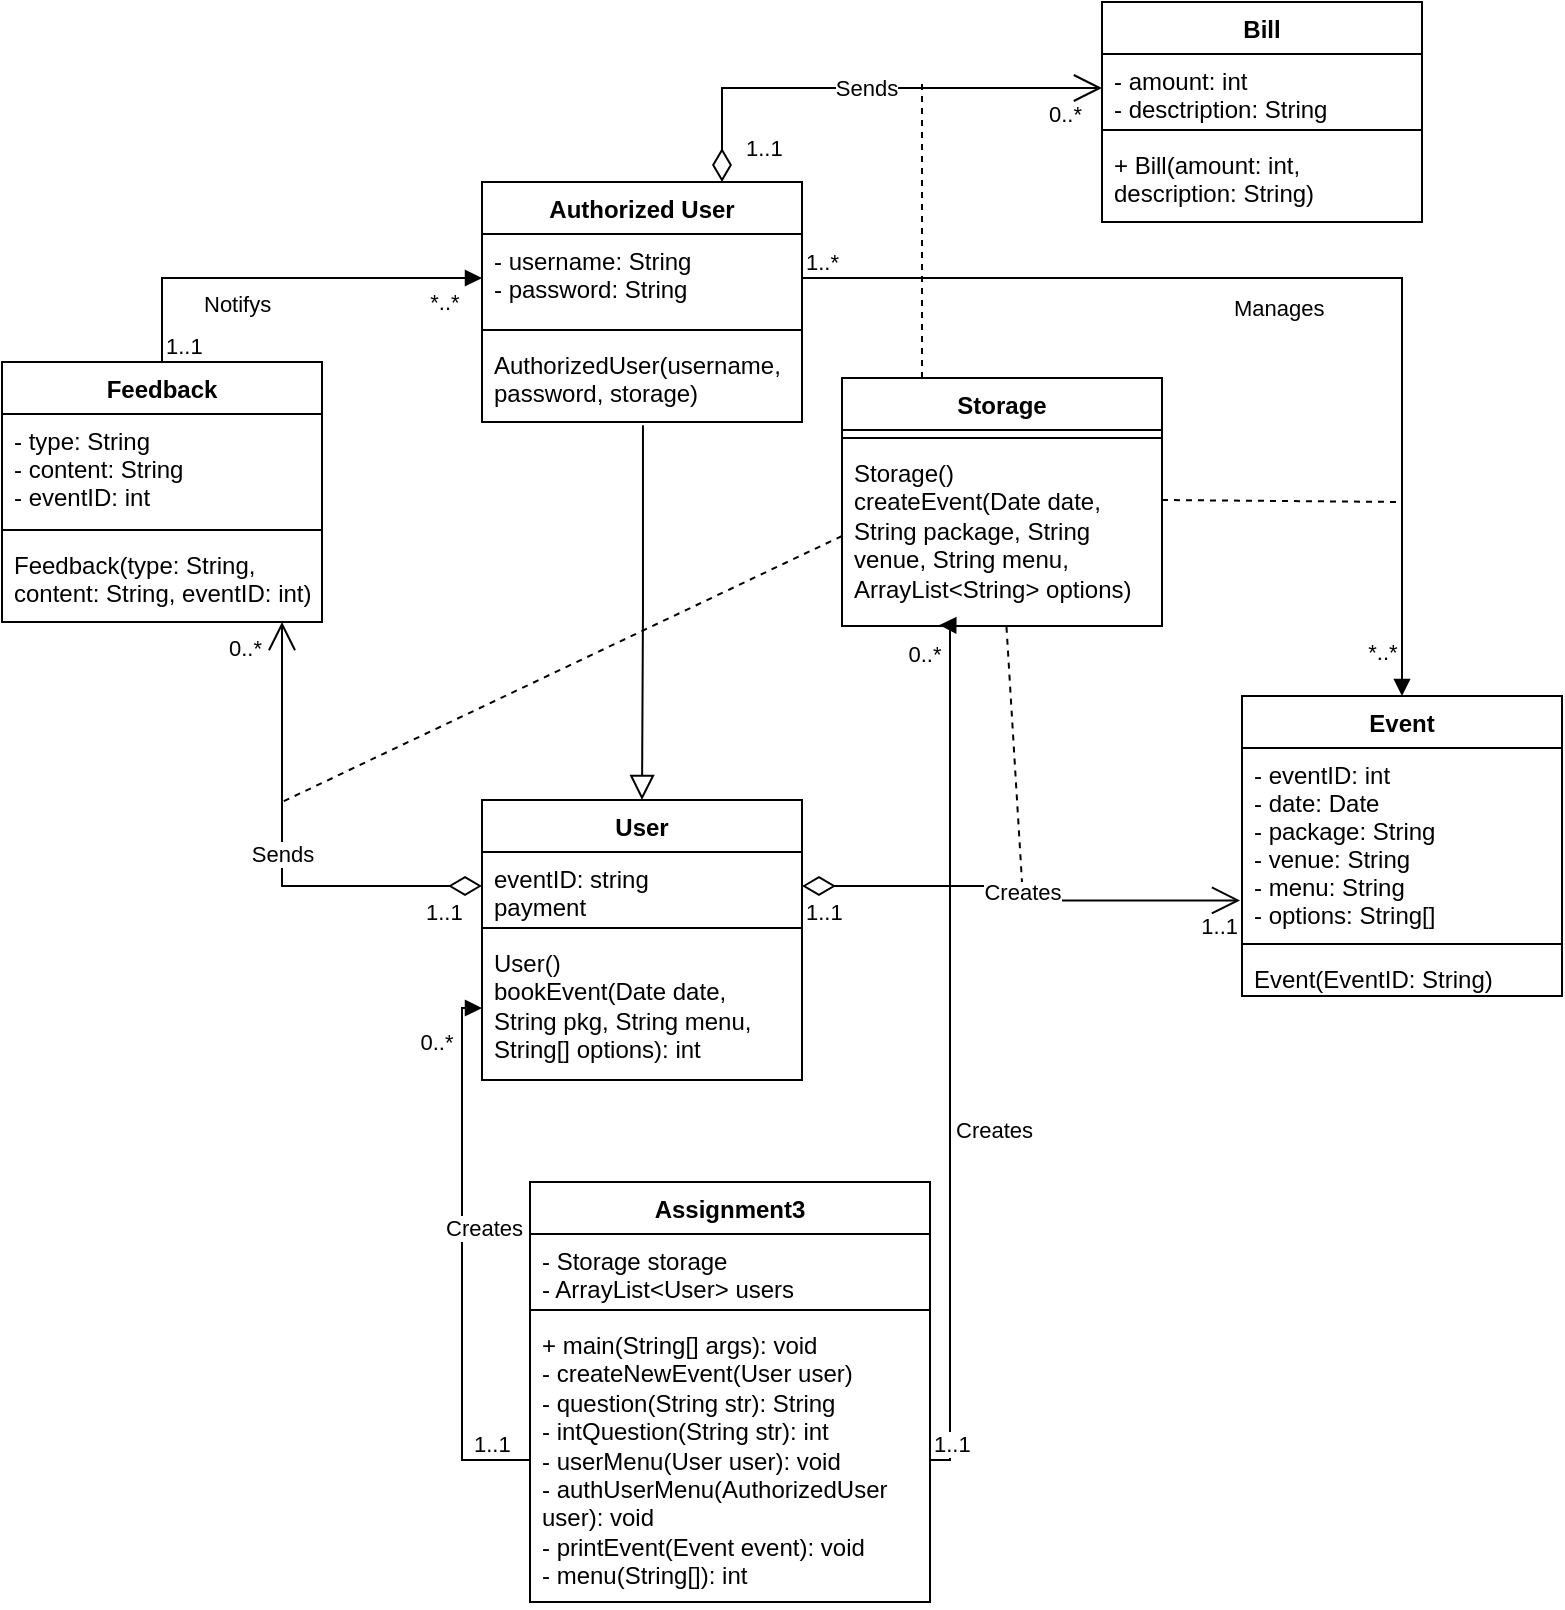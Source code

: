 <mxfile version="20.3.0" type="device"><diagram id="C5RBs43oDa-KdzZeNtuy" name="Page-1"><mxGraphModel dx="2192" dy="698" grid="1" gridSize="10" guides="1" tooltips="1" connect="1" arrows="1" fold="1" page="1" pageScale="1" pageWidth="827" pageHeight="1169" math="0" shadow="0"><root><mxCell id="WIyWlLk6GJQsqaUBKTNV-0"/><mxCell id="WIyWlLk6GJQsqaUBKTNV-1" parent="WIyWlLk6GJQsqaUBKTNV-0"/><mxCell id="W-DZb07lKGZ2bRrWvfCs-0" value="User" style="swimlane;fontStyle=1;align=center;verticalAlign=top;childLayout=stackLayout;horizontal=1;startSize=26;horizontalStack=0;resizeParent=1;resizeParentMax=0;resizeLast=0;collapsible=1;marginBottom=0;" parent="WIyWlLk6GJQsqaUBKTNV-1" vertex="1"><mxGeometry x="190" y="399" width="160" height="140" as="geometry"/></mxCell><mxCell id="W-DZb07lKGZ2bRrWvfCs-1" value="eventID: string&#10;payment" style="text;strokeColor=none;fillColor=none;align=left;verticalAlign=top;spacingLeft=4;spacingRight=4;overflow=hidden;rotatable=0;points=[[0,0.5],[1,0.5]];portConstraint=eastwest;" parent="W-DZb07lKGZ2bRrWvfCs-0" vertex="1"><mxGeometry y="26" width="160" height="34" as="geometry"/></mxCell><mxCell id="W-DZb07lKGZ2bRrWvfCs-2" value="" style="line;strokeWidth=1;fillColor=none;align=left;verticalAlign=middle;spacingTop=-1;spacingLeft=3;spacingRight=3;rotatable=0;labelPosition=right;points=[];portConstraint=eastwest;strokeColor=inherit;" parent="W-DZb07lKGZ2bRrWvfCs-0" vertex="1"><mxGeometry y="60" width="160" height="8" as="geometry"/></mxCell><mxCell id="W-DZb07lKGZ2bRrWvfCs-3" value="User()&#10;bookEvent(Date date, String pkg, String menu, String[] options): int" style="text;strokeColor=none;fillColor=none;align=left;verticalAlign=top;spacingLeft=4;spacingRight=4;overflow=hidden;rotatable=0;points=[[0,0.5],[1,0.5]];portConstraint=eastwest;whiteSpace=wrap;" parent="W-DZb07lKGZ2bRrWvfCs-0" vertex="1"><mxGeometry y="68" width="160" height="72" as="geometry"/></mxCell><mxCell id="W-DZb07lKGZ2bRrWvfCs-4" value="Authorized User" style="swimlane;fontStyle=1;align=center;verticalAlign=top;childLayout=stackLayout;horizontal=1;startSize=26;horizontalStack=0;resizeParent=1;resizeParentMax=0;resizeLast=0;collapsible=1;marginBottom=0;" parent="WIyWlLk6GJQsqaUBKTNV-1" vertex="1"><mxGeometry x="190" y="90" width="160" height="120" as="geometry"/></mxCell><mxCell id="W-DZb07lKGZ2bRrWvfCs-5" value="- username: String&#10;- password: String" style="text;strokeColor=none;fillColor=none;align=left;verticalAlign=top;spacingLeft=4;spacingRight=4;overflow=hidden;rotatable=0;points=[[0,0.5],[1,0.5]];portConstraint=eastwest;" parent="W-DZb07lKGZ2bRrWvfCs-4" vertex="1"><mxGeometry y="26" width="160" height="44" as="geometry"/></mxCell><mxCell id="W-DZb07lKGZ2bRrWvfCs-6" value="" style="line;strokeWidth=1;fillColor=none;align=left;verticalAlign=middle;spacingTop=-1;spacingLeft=3;spacingRight=3;rotatable=0;labelPosition=right;points=[];portConstraint=eastwest;strokeColor=inherit;" parent="W-DZb07lKGZ2bRrWvfCs-4" vertex="1"><mxGeometry y="70" width="160" height="8" as="geometry"/></mxCell><mxCell id="W-DZb07lKGZ2bRrWvfCs-7" value="AuthorizedUser(username, password, storage)" style="text;strokeColor=none;fillColor=none;align=left;verticalAlign=top;spacingLeft=4;spacingRight=4;overflow=hidden;rotatable=0;points=[[0,0.5],[1,0.5]];portConstraint=eastwest;whiteSpace=wrap;" parent="W-DZb07lKGZ2bRrWvfCs-4" vertex="1"><mxGeometry y="78" width="160" height="42" as="geometry"/></mxCell><mxCell id="W-DZb07lKGZ2bRrWvfCs-9" value="Event" style="swimlane;fontStyle=1;align=center;verticalAlign=top;childLayout=stackLayout;horizontal=1;startSize=26;horizontalStack=0;resizeParent=1;resizeParentMax=0;resizeLast=0;collapsible=1;marginBottom=0;" parent="WIyWlLk6GJQsqaUBKTNV-1" vertex="1"><mxGeometry x="570" y="347" width="160" height="150" as="geometry"/></mxCell><mxCell id="W-DZb07lKGZ2bRrWvfCs-10" value="- eventID: int&#10;- date: Date&#10;- package: String&#10;- venue: String&#10;- menu: String&#10;- options: String[]" style="text;strokeColor=none;fillColor=none;align=left;verticalAlign=top;spacingLeft=4;spacingRight=4;overflow=hidden;rotatable=0;points=[[0,0.5],[1,0.5]];portConstraint=eastwest;" parent="W-DZb07lKGZ2bRrWvfCs-9" vertex="1"><mxGeometry y="26" width="160" height="94" as="geometry"/></mxCell><mxCell id="W-DZb07lKGZ2bRrWvfCs-11" value="" style="line;strokeWidth=1;fillColor=none;align=left;verticalAlign=middle;spacingTop=-1;spacingLeft=3;spacingRight=3;rotatable=0;labelPosition=right;points=[];portConstraint=eastwest;strokeColor=inherit;" parent="W-DZb07lKGZ2bRrWvfCs-9" vertex="1"><mxGeometry y="120" width="160" height="8" as="geometry"/></mxCell><mxCell id="W-DZb07lKGZ2bRrWvfCs-12" value="Event(EventID: String)" style="text;strokeColor=none;fillColor=none;align=left;verticalAlign=top;spacingLeft=4;spacingRight=4;overflow=hidden;rotatable=0;points=[[0,0.5],[1,0.5]];portConstraint=eastwest;" parent="W-DZb07lKGZ2bRrWvfCs-9" vertex="1"><mxGeometry y="128" width="160" height="22" as="geometry"/></mxCell><mxCell id="W-DZb07lKGZ2bRrWvfCs-13" value="Creates" style="endArrow=open;html=1;endSize=12;startArrow=diamondThin;startSize=14;startFill=0;edgeStyle=orthogonalEdgeStyle;rounded=0;exitX=1;exitY=0.5;exitDx=0;exitDy=0;entryX=-0.006;entryY=0.811;entryDx=0;entryDy=0;entryPerimeter=0;" parent="WIyWlLk6GJQsqaUBKTNV-1" source="W-DZb07lKGZ2bRrWvfCs-1" target="W-DZb07lKGZ2bRrWvfCs-10" edge="1"><mxGeometry relative="1" as="geometry"><mxPoint x="380" y="470" as="sourcePoint"/><mxPoint x="540" y="470" as="targetPoint"/></mxGeometry></mxCell><mxCell id="W-DZb07lKGZ2bRrWvfCs-14" value="1..1" style="edgeLabel;resizable=0;html=1;align=left;verticalAlign=top;" parent="W-DZb07lKGZ2bRrWvfCs-13" connectable="0" vertex="1"><mxGeometry x="-1" relative="1" as="geometry"/></mxCell><mxCell id="W-DZb07lKGZ2bRrWvfCs-15" value="1..1" style="edgeLabel;resizable=0;html=1;align=right;verticalAlign=top;" parent="W-DZb07lKGZ2bRrWvfCs-13" connectable="0" vertex="1"><mxGeometry x="1" relative="1" as="geometry"/></mxCell><mxCell id="W-DZb07lKGZ2bRrWvfCs-16" value="" style="endArrow=block;endSize=10;endFill=0;shadow=0;strokeWidth=1;rounded=0;edgeStyle=elbowEdgeStyle;elbow=vertical;entryX=0.5;entryY=0;entryDx=0;entryDy=0;exitX=0.503;exitY=1.038;exitDx=0;exitDy=0;exitPerimeter=0;" parent="WIyWlLk6GJQsqaUBKTNV-1" source="W-DZb07lKGZ2bRrWvfCs-7" target="W-DZb07lKGZ2bRrWvfCs-0" edge="1"><mxGeometry width="160" relative="1" as="geometry"><mxPoint x="270" y="230" as="sourcePoint"/><mxPoint x="370" y="180" as="targetPoint"/></mxGeometry></mxCell><mxCell id="W-DZb07lKGZ2bRrWvfCs-20" value="Manages" style="endArrow=block;endFill=1;html=1;edgeStyle=orthogonalEdgeStyle;align=left;verticalAlign=top;rounded=0;exitX=1;exitY=0.5;exitDx=0;exitDy=0;entryX=0.5;entryY=0;entryDx=0;entryDy=0;" parent="WIyWlLk6GJQsqaUBKTNV-1" source="W-DZb07lKGZ2bRrWvfCs-5" target="W-DZb07lKGZ2bRrWvfCs-9" edge="1"><mxGeometry x="-0.159" y="-2" relative="1" as="geometry"><mxPoint x="450" y="230" as="sourcePoint"/><mxPoint x="610" y="230" as="targetPoint"/><mxPoint as="offset"/></mxGeometry></mxCell><mxCell id="W-DZb07lKGZ2bRrWvfCs-21" value="1..*" style="edgeLabel;resizable=0;html=1;align=left;verticalAlign=bottom;" parent="W-DZb07lKGZ2bRrWvfCs-20" connectable="0" vertex="1"><mxGeometry x="-1" relative="1" as="geometry"/></mxCell><mxCell id="W-DZb07lKGZ2bRrWvfCs-22" value="*..*" style="edgeLabel;html=1;align=center;verticalAlign=middle;resizable=0;points=[];" parent="W-DZb07lKGZ2bRrWvfCs-20" vertex="1" connectable="0"><mxGeometry x="0.952" relative="1" as="geometry"><mxPoint x="-10" y="-10" as="offset"/></mxGeometry></mxCell><mxCell id="W-DZb07lKGZ2bRrWvfCs-23" value="Feedback" style="swimlane;fontStyle=1;align=center;verticalAlign=top;childLayout=stackLayout;horizontal=1;startSize=26;horizontalStack=0;resizeParent=1;resizeParentMax=0;resizeLast=0;collapsible=1;marginBottom=0;" parent="WIyWlLk6GJQsqaUBKTNV-1" vertex="1"><mxGeometry x="-50" y="180" width="160" height="130" as="geometry"/></mxCell><mxCell id="W-DZb07lKGZ2bRrWvfCs-24" value="- type: String&#10;- content: String&#10;- eventID: int" style="text;strokeColor=none;fillColor=none;align=left;verticalAlign=top;spacingLeft=4;spacingRight=4;overflow=hidden;rotatable=0;points=[[0,0.5],[1,0.5]];portConstraint=eastwest;" parent="W-DZb07lKGZ2bRrWvfCs-23" vertex="1"><mxGeometry y="26" width="160" height="54" as="geometry"/></mxCell><mxCell id="W-DZb07lKGZ2bRrWvfCs-25" value="" style="line;strokeWidth=1;fillColor=none;align=left;verticalAlign=middle;spacingTop=-1;spacingLeft=3;spacingRight=3;rotatable=0;labelPosition=right;points=[];portConstraint=eastwest;strokeColor=inherit;" parent="W-DZb07lKGZ2bRrWvfCs-23" vertex="1"><mxGeometry y="80" width="160" height="8" as="geometry"/></mxCell><mxCell id="W-DZb07lKGZ2bRrWvfCs-26" value="Feedback(type: String, content: String, eventID: int)" style="text;strokeColor=none;fillColor=none;align=left;verticalAlign=top;spacingLeft=4;spacingRight=4;overflow=hidden;rotatable=0;points=[[0,0.5],[1,0.5]];portConstraint=eastwest;whiteSpace=wrap;" parent="W-DZb07lKGZ2bRrWvfCs-23" vertex="1"><mxGeometry y="88" width="160" height="42" as="geometry"/></mxCell><mxCell id="W-DZb07lKGZ2bRrWvfCs-27" value="Sends" style="endArrow=open;html=1;endSize=12;startArrow=diamondThin;startSize=14;startFill=0;edgeStyle=orthogonalEdgeStyle;rounded=0;exitX=0;exitY=0.5;exitDx=0;exitDy=0;entryX=0.875;entryY=1;entryDx=0;entryDy=0;entryPerimeter=0;" parent="WIyWlLk6GJQsqaUBKTNV-1" source="W-DZb07lKGZ2bRrWvfCs-1" target="W-DZb07lKGZ2bRrWvfCs-26" edge="1"><mxGeometry relative="1" as="geometry"><mxPoint x="-10" y="380" as="sourcePoint"/><mxPoint x="20" y="340" as="targetPoint"/></mxGeometry></mxCell><mxCell id="W-DZb07lKGZ2bRrWvfCs-28" value="1..1" style="edgeLabel;resizable=0;html=1;align=left;verticalAlign=top;" parent="W-DZb07lKGZ2bRrWvfCs-27" connectable="0" vertex="1"><mxGeometry x="-1" relative="1" as="geometry"><mxPoint x="-30" as="offset"/></mxGeometry></mxCell><mxCell id="W-DZb07lKGZ2bRrWvfCs-29" value="0..*" style="edgeLabel;resizable=0;html=1;align=right;verticalAlign=top;" parent="W-DZb07lKGZ2bRrWvfCs-27" connectable="0" vertex="1"><mxGeometry x="1" relative="1" as="geometry"><mxPoint x="-10" as="offset"/></mxGeometry></mxCell><mxCell id="W-DZb07lKGZ2bRrWvfCs-30" value="Notifys" style="endArrow=block;endFill=1;html=1;edgeStyle=orthogonalEdgeStyle;align=left;verticalAlign=top;rounded=0;exitX=0.5;exitY=0;exitDx=0;exitDy=0;entryX=0;entryY=0.5;entryDx=0;entryDy=0;" parent="WIyWlLk6GJQsqaUBKTNV-1" source="W-DZb07lKGZ2bRrWvfCs-23" target="W-DZb07lKGZ2bRrWvfCs-5" edge="1"><mxGeometry x="-0.397" relative="1" as="geometry"><mxPoint y="150" as="sourcePoint"/><mxPoint x="160" y="150" as="targetPoint"/><mxPoint as="offset"/></mxGeometry></mxCell><mxCell id="W-DZb07lKGZ2bRrWvfCs-31" value="1..1" style="edgeLabel;resizable=0;html=1;align=left;verticalAlign=bottom;" parent="W-DZb07lKGZ2bRrWvfCs-30" connectable="0" vertex="1"><mxGeometry x="-1" relative="1" as="geometry"/></mxCell><mxCell id="W-DZb07lKGZ2bRrWvfCs-33" value="*..*" style="edgeLabel;html=1;align=center;verticalAlign=middle;resizable=0;points=[];" parent="W-DZb07lKGZ2bRrWvfCs-30" vertex="1" connectable="0"><mxGeometry x="0.924" y="2" relative="1" as="geometry"><mxPoint x="-12" y="14" as="offset"/></mxGeometry></mxCell><mxCell id="W-DZb07lKGZ2bRrWvfCs-34" value="Bill" style="swimlane;fontStyle=1;align=center;verticalAlign=top;childLayout=stackLayout;horizontal=1;startSize=26;horizontalStack=0;resizeParent=1;resizeParentMax=0;resizeLast=0;collapsible=1;marginBottom=0;" parent="WIyWlLk6GJQsqaUBKTNV-1" vertex="1"><mxGeometry x="500" width="160" height="110" as="geometry"/></mxCell><mxCell id="W-DZb07lKGZ2bRrWvfCs-35" value="- amount: int&#10;- desctription: String" style="text;strokeColor=none;fillColor=none;align=left;verticalAlign=top;spacingLeft=4;spacingRight=4;overflow=hidden;rotatable=0;points=[[0,0.5],[1,0.5]];portConstraint=eastwest;" parent="W-DZb07lKGZ2bRrWvfCs-34" vertex="1"><mxGeometry y="26" width="160" height="34" as="geometry"/></mxCell><mxCell id="W-DZb07lKGZ2bRrWvfCs-36" value="" style="line;strokeWidth=1;fillColor=none;align=left;verticalAlign=middle;spacingTop=-1;spacingLeft=3;spacingRight=3;rotatable=0;labelPosition=right;points=[];portConstraint=eastwest;strokeColor=inherit;" parent="W-DZb07lKGZ2bRrWvfCs-34" vertex="1"><mxGeometry y="60" width="160" height="8" as="geometry"/></mxCell><mxCell id="W-DZb07lKGZ2bRrWvfCs-37" value="+ Bill(amount: int, description: String)" style="text;strokeColor=none;fillColor=none;align=left;verticalAlign=top;spacingLeft=4;spacingRight=4;overflow=hidden;rotatable=0;points=[[0,0.5],[1,0.5]];portConstraint=eastwest;whiteSpace=wrap;" parent="W-DZb07lKGZ2bRrWvfCs-34" vertex="1"><mxGeometry y="68" width="160" height="42" as="geometry"/></mxCell><mxCell id="W-DZb07lKGZ2bRrWvfCs-38" value="Sends" style="endArrow=open;html=1;endSize=12;startArrow=diamondThin;startSize=14;startFill=0;edgeStyle=orthogonalEdgeStyle;rounded=0;exitX=0.75;exitY=0;exitDx=0;exitDy=0;entryX=0;entryY=0.5;entryDx=0;entryDy=0;" parent="WIyWlLk6GJQsqaUBKTNV-1" source="W-DZb07lKGZ2bRrWvfCs-4" target="W-DZb07lKGZ2bRrWvfCs-35" edge="1"><mxGeometry relative="1" as="geometry"><mxPoint x="260" y="20" as="sourcePoint"/><mxPoint x="420" y="20" as="targetPoint"/></mxGeometry></mxCell><mxCell id="W-DZb07lKGZ2bRrWvfCs-39" value="1..1" style="edgeLabel;resizable=0;html=1;align=left;verticalAlign=top;" parent="W-DZb07lKGZ2bRrWvfCs-38" connectable="0" vertex="1"><mxGeometry x="-1" relative="1" as="geometry"><mxPoint x="10" y="-30" as="offset"/></mxGeometry></mxCell><mxCell id="W-DZb07lKGZ2bRrWvfCs-40" value="0..*" style="edgeLabel;resizable=0;html=1;align=right;verticalAlign=top;" parent="W-DZb07lKGZ2bRrWvfCs-38" connectable="0" vertex="1"><mxGeometry x="1" relative="1" as="geometry"><mxPoint x="-10" as="offset"/></mxGeometry></mxCell><mxCell id="oUvNHEb2vGyQtDV0bMKl-0" value="Storage" style="swimlane;fontStyle=1;align=center;verticalAlign=top;childLayout=stackLayout;horizontal=1;startSize=26;horizontalStack=0;resizeParent=1;resizeParentMax=0;resizeLast=0;collapsible=1;marginBottom=0;whiteSpace=wrap;" parent="WIyWlLk6GJQsqaUBKTNV-1" vertex="1"><mxGeometry x="370" y="188" width="160" height="124" as="geometry"/></mxCell><mxCell id="oUvNHEb2vGyQtDV0bMKl-2" value="" style="line;strokeWidth=1;fillColor=none;align=left;verticalAlign=middle;spacingTop=-1;spacingLeft=3;spacingRight=3;rotatable=0;labelPosition=right;points=[];portConstraint=eastwest;strokeColor=inherit;" parent="oUvNHEb2vGyQtDV0bMKl-0" vertex="1"><mxGeometry y="26" width="160" height="8" as="geometry"/></mxCell><mxCell id="oUvNHEb2vGyQtDV0bMKl-3" value="Storage()&#10;createEvent(Date date, String package, String venue, String menu, ArrayList&lt;String&gt; options)" style="text;strokeColor=none;fillColor=none;align=left;verticalAlign=top;spacingLeft=4;spacingRight=4;overflow=hidden;rotatable=0;points=[[0,0.5],[1,0.5]];portConstraint=eastwest;whiteSpace=wrap;" parent="oUvNHEb2vGyQtDV0bMKl-0" vertex="1"><mxGeometry y="34" width="160" height="90" as="geometry"/></mxCell><mxCell id="oUvNHEb2vGyQtDV0bMKl-5" value="" style="endArrow=none;dashed=1;html=1;rounded=0;exitX=0.514;exitY=1.004;exitDx=0;exitDy=0;exitPerimeter=0;" parent="WIyWlLk6GJQsqaUBKTNV-1" source="oUvNHEb2vGyQtDV0bMKl-3" edge="1"><mxGeometry width="50" height="50" relative="1" as="geometry"><mxPoint x="470" y="430" as="sourcePoint"/><mxPoint x="460" y="440" as="targetPoint"/></mxGeometry></mxCell><mxCell id="oUvNHEb2vGyQtDV0bMKl-6" value="" style="endArrow=none;dashed=1;html=1;rounded=0;exitX=1;exitY=0.5;exitDx=0;exitDy=0;" parent="WIyWlLk6GJQsqaUBKTNV-1" edge="1"><mxGeometry width="50" height="50" relative="1" as="geometry"><mxPoint x="530" y="249" as="sourcePoint"/><mxPoint x="650" y="250" as="targetPoint"/></mxGeometry></mxCell><mxCell id="oUvNHEb2vGyQtDV0bMKl-11" value="Assignment3" style="swimlane;fontStyle=1;align=center;verticalAlign=top;childLayout=stackLayout;horizontal=1;startSize=26;horizontalStack=0;resizeParent=1;resizeParentMax=0;resizeLast=0;collapsible=1;marginBottom=0;" parent="WIyWlLk6GJQsqaUBKTNV-1" vertex="1"><mxGeometry x="214" y="590" width="200" height="210" as="geometry"/></mxCell><mxCell id="oUvNHEb2vGyQtDV0bMKl-12" value="- Storage storage&#10;- ArrayList&lt;User&gt; users" style="text;strokeColor=none;fillColor=none;align=left;verticalAlign=top;spacingLeft=4;spacingRight=4;overflow=hidden;rotatable=0;points=[[0,0.5],[1,0.5]];portConstraint=eastwest;" parent="oUvNHEb2vGyQtDV0bMKl-11" vertex="1"><mxGeometry y="26" width="200" height="34" as="geometry"/></mxCell><mxCell id="oUvNHEb2vGyQtDV0bMKl-13" value="" style="line;strokeWidth=1;fillColor=none;align=left;verticalAlign=middle;spacingTop=-1;spacingLeft=3;spacingRight=3;rotatable=0;labelPosition=right;points=[];portConstraint=eastwest;strokeColor=inherit;" parent="oUvNHEb2vGyQtDV0bMKl-11" vertex="1"><mxGeometry y="60" width="200" height="8" as="geometry"/></mxCell><mxCell id="oUvNHEb2vGyQtDV0bMKl-14" value="+ main(String[] args): void&lt;br&gt;- createNewEvent(User user)&lt;br&gt;- question(String str): String&lt;br&gt;- intQuestion(String str): int&lt;br&gt;- userMenu(User user): void&lt;br&gt;- authUserMenu(AuthorizedUser user): void&lt;br&gt;- printEvent(Event event): void&lt;br&gt;- menu(String[]): int" style="text;strokeColor=none;fillColor=none;align=left;verticalAlign=top;spacingLeft=4;spacingRight=4;overflow=hidden;rotatable=0;points=[[0,0.5],[1,0.5]];portConstraint=eastwest;whiteSpace=wrap;html=1;" parent="oUvNHEb2vGyQtDV0bMKl-11" vertex="1"><mxGeometry y="68" width="200" height="142" as="geometry"/></mxCell><mxCell id="oUvNHEb2vGyQtDV0bMKl-16" value="Creates" style="endArrow=block;endFill=1;html=1;edgeStyle=orthogonalEdgeStyle;align=left;verticalAlign=top;rounded=0;exitX=0;exitY=0.5;exitDx=0;exitDy=0;entryX=0;entryY=0.5;entryDx=0;entryDy=0;" parent="WIyWlLk6GJQsqaUBKTNV-1" source="oUvNHEb2vGyQtDV0bMKl-14" target="W-DZb07lKGZ2bRrWvfCs-3" edge="1"><mxGeometry x="0.21" y="10" relative="1" as="geometry"><mxPoint x="170" y="560" as="sourcePoint"/><mxPoint x="330" y="560" as="targetPoint"/><mxPoint as="offset"/></mxGeometry></mxCell><mxCell id="oUvNHEb2vGyQtDV0bMKl-17" value="1..1" style="edgeLabel;resizable=0;html=1;align=left;verticalAlign=bottom;" parent="oUvNHEb2vGyQtDV0bMKl-16" connectable="0" vertex="1"><mxGeometry x="-1" relative="1" as="geometry"><mxPoint x="-30" as="offset"/></mxGeometry></mxCell><mxCell id="oUvNHEb2vGyQtDV0bMKl-18" value="0..*" style="edgeLabel;html=1;align=center;verticalAlign=middle;resizable=0;points=[];" parent="oUvNHEb2vGyQtDV0bMKl-16" vertex="1" connectable="0"><mxGeometry x="0.801" y="-1" relative="1" as="geometry"><mxPoint x="-14" as="offset"/></mxGeometry></mxCell><mxCell id="lrJAyMenneX74aQEh3W3-0" value="" style="endArrow=none;dashed=1;html=1;rounded=0;exitX=0.25;exitY=0;exitDx=0;exitDy=0;" edge="1" parent="WIyWlLk6GJQsqaUBKTNV-1" source="oUvNHEb2vGyQtDV0bMKl-0"><mxGeometry width="50" height="50" relative="1" as="geometry"><mxPoint x="440" y="200" as="sourcePoint"/><mxPoint x="410" y="40" as="targetPoint"/></mxGeometry></mxCell><mxCell id="lrJAyMenneX74aQEh3W3-1" value="" style="endArrow=none;dashed=1;html=1;rounded=0;exitX=0;exitY=0.5;exitDx=0;exitDy=0;" edge="1" parent="WIyWlLk6GJQsqaUBKTNV-1" source="oUvNHEb2vGyQtDV0bMKl-3"><mxGeometry width="50" height="50" relative="1" as="geometry"><mxPoint x="550" y="269" as="sourcePoint"/><mxPoint x="90" y="400" as="targetPoint"/></mxGeometry></mxCell><mxCell id="lrJAyMenneX74aQEh3W3-2" value="Creates" style="endArrow=block;endFill=1;html=1;edgeStyle=orthogonalEdgeStyle;align=left;verticalAlign=top;rounded=0;exitX=1;exitY=0.5;exitDx=0;exitDy=0;entryX=0.304;entryY=0.995;entryDx=0;entryDy=0;entryPerimeter=0;" edge="1" parent="WIyWlLk6GJQsqaUBKTNV-1" source="oUvNHEb2vGyQtDV0bMKl-14" target="oUvNHEb2vGyQtDV0bMKl-3"><mxGeometry x="-0.13" y="-1" relative="1" as="geometry"><mxPoint x="230" y="705.0" as="sourcePoint"/><mxPoint x="200" y="507" as="targetPoint"/><mxPoint as="offset"/><Array as="points"><mxPoint x="424" y="729"/><mxPoint x="424" y="312"/></Array></mxGeometry></mxCell><mxCell id="lrJAyMenneX74aQEh3W3-3" value="1..1" style="edgeLabel;resizable=0;html=1;align=left;verticalAlign=bottom;" connectable="0" vertex="1" parent="lrJAyMenneX74aQEh3W3-2"><mxGeometry x="-1" relative="1" as="geometry"/></mxCell><mxCell id="lrJAyMenneX74aQEh3W3-4" value="0..*" style="edgeLabel;html=1;align=center;verticalAlign=middle;resizable=0;points=[];" vertex="1" connectable="0" parent="lrJAyMenneX74aQEh3W3-2"><mxGeometry x="0.801" y="-1" relative="1" as="geometry"><mxPoint x="-14" y="-24" as="offset"/></mxGeometry></mxCell></root></mxGraphModel></diagram></mxfile>